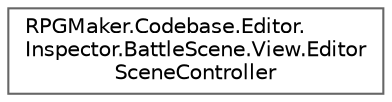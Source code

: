 digraph "クラス階層図"
{
 // LATEX_PDF_SIZE
  bgcolor="transparent";
  edge [fontname=Helvetica,fontsize=10,labelfontname=Helvetica,labelfontsize=10];
  node [fontname=Helvetica,fontsize=10,shape=box,height=0.2,width=0.4];
  rankdir="LR";
  Node0 [id="Node000000",label="RPGMaker.Codebase.Editor.\lInspector.BattleScene.View.Editor\lSceneController",height=0.2,width=0.4,color="grey40", fillcolor="white", style="filled",URL="$d9/d2a/class_r_p_g_maker_1_1_codebase_1_1_editor_1_1_inspector_1_1_battle_scene_1_1_view_1_1_editor_scene_controller.html",tooltip="エディタからシーン再生を制御する。"];
}
